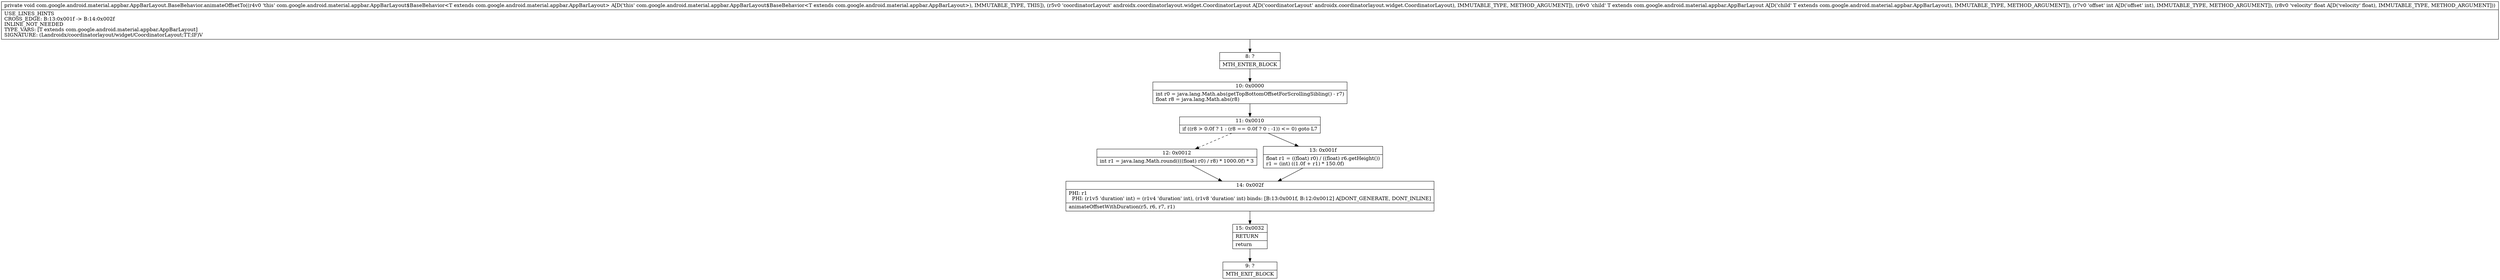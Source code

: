digraph "CFG forcom.google.android.material.appbar.AppBarLayout.BaseBehavior.animateOffsetTo(Landroidx\/coordinatorlayout\/widget\/CoordinatorLayout;Lcom\/google\/android\/material\/appbar\/AppBarLayout;IF)V" {
Node_8 [shape=record,label="{8\:\ ?|MTH_ENTER_BLOCK\l}"];
Node_10 [shape=record,label="{10\:\ 0x0000|int r0 = java.lang.Math.abs(getTopBottomOffsetForScrollingSibling() \- r7)\lfloat r8 = java.lang.Math.abs(r8)\l}"];
Node_11 [shape=record,label="{11\:\ 0x0010|if ((r8 \> 0.0f ? 1 : (r8 == 0.0f ? 0 : \-1)) \<= 0) goto L7\l}"];
Node_12 [shape=record,label="{12\:\ 0x0012|int r1 = java.lang.Math.round((((float) r0) \/ r8) * 1000.0f) * 3\l}"];
Node_14 [shape=record,label="{14\:\ 0x002f|PHI: r1 \l  PHI: (r1v5 'duration' int) = (r1v4 'duration' int), (r1v8 'duration' int) binds: [B:13:0x001f, B:12:0x0012] A[DONT_GENERATE, DONT_INLINE]\l|animateOffsetWithDuration(r5, r6, r7, r1)\l}"];
Node_15 [shape=record,label="{15\:\ 0x0032|RETURN\l|return\l}"];
Node_9 [shape=record,label="{9\:\ ?|MTH_EXIT_BLOCK\l}"];
Node_13 [shape=record,label="{13\:\ 0x001f|float r1 = ((float) r0) \/ ((float) r6.getHeight())\lr1 = (int) ((1.0f + r1) * 150.0f)\l}"];
MethodNode[shape=record,label="{private void com.google.android.material.appbar.AppBarLayout.BaseBehavior.animateOffsetTo((r4v0 'this' com.google.android.material.appbar.AppBarLayout$BaseBehavior\<T extends com.google.android.material.appbar.AppBarLayout\> A[D('this' com.google.android.material.appbar.AppBarLayout$BaseBehavior\<T extends com.google.android.material.appbar.AppBarLayout\>), IMMUTABLE_TYPE, THIS]), (r5v0 'coordinatorLayout' androidx.coordinatorlayout.widget.CoordinatorLayout A[D('coordinatorLayout' androidx.coordinatorlayout.widget.CoordinatorLayout), IMMUTABLE_TYPE, METHOD_ARGUMENT]), (r6v0 'child' T extends com.google.android.material.appbar.AppBarLayout A[D('child' T extends com.google.android.material.appbar.AppBarLayout), IMMUTABLE_TYPE, METHOD_ARGUMENT]), (r7v0 'offset' int A[D('offset' int), IMMUTABLE_TYPE, METHOD_ARGUMENT]), (r8v0 'velocity' float A[D('velocity' float), IMMUTABLE_TYPE, METHOD_ARGUMENT]))  | USE_LINES_HINTS\lCROSS_EDGE: B:13:0x001f \-\> B:14:0x002f\lINLINE_NOT_NEEDED\lTYPE_VARS: [T extends com.google.android.material.appbar.AppBarLayout]\lSIGNATURE: (Landroidx\/coordinatorlayout\/widget\/CoordinatorLayout;TT;IF)V\l}"];
MethodNode -> Node_8;Node_8 -> Node_10;
Node_10 -> Node_11;
Node_11 -> Node_12[style=dashed];
Node_11 -> Node_13;
Node_12 -> Node_14;
Node_14 -> Node_15;
Node_15 -> Node_9;
Node_13 -> Node_14;
}


